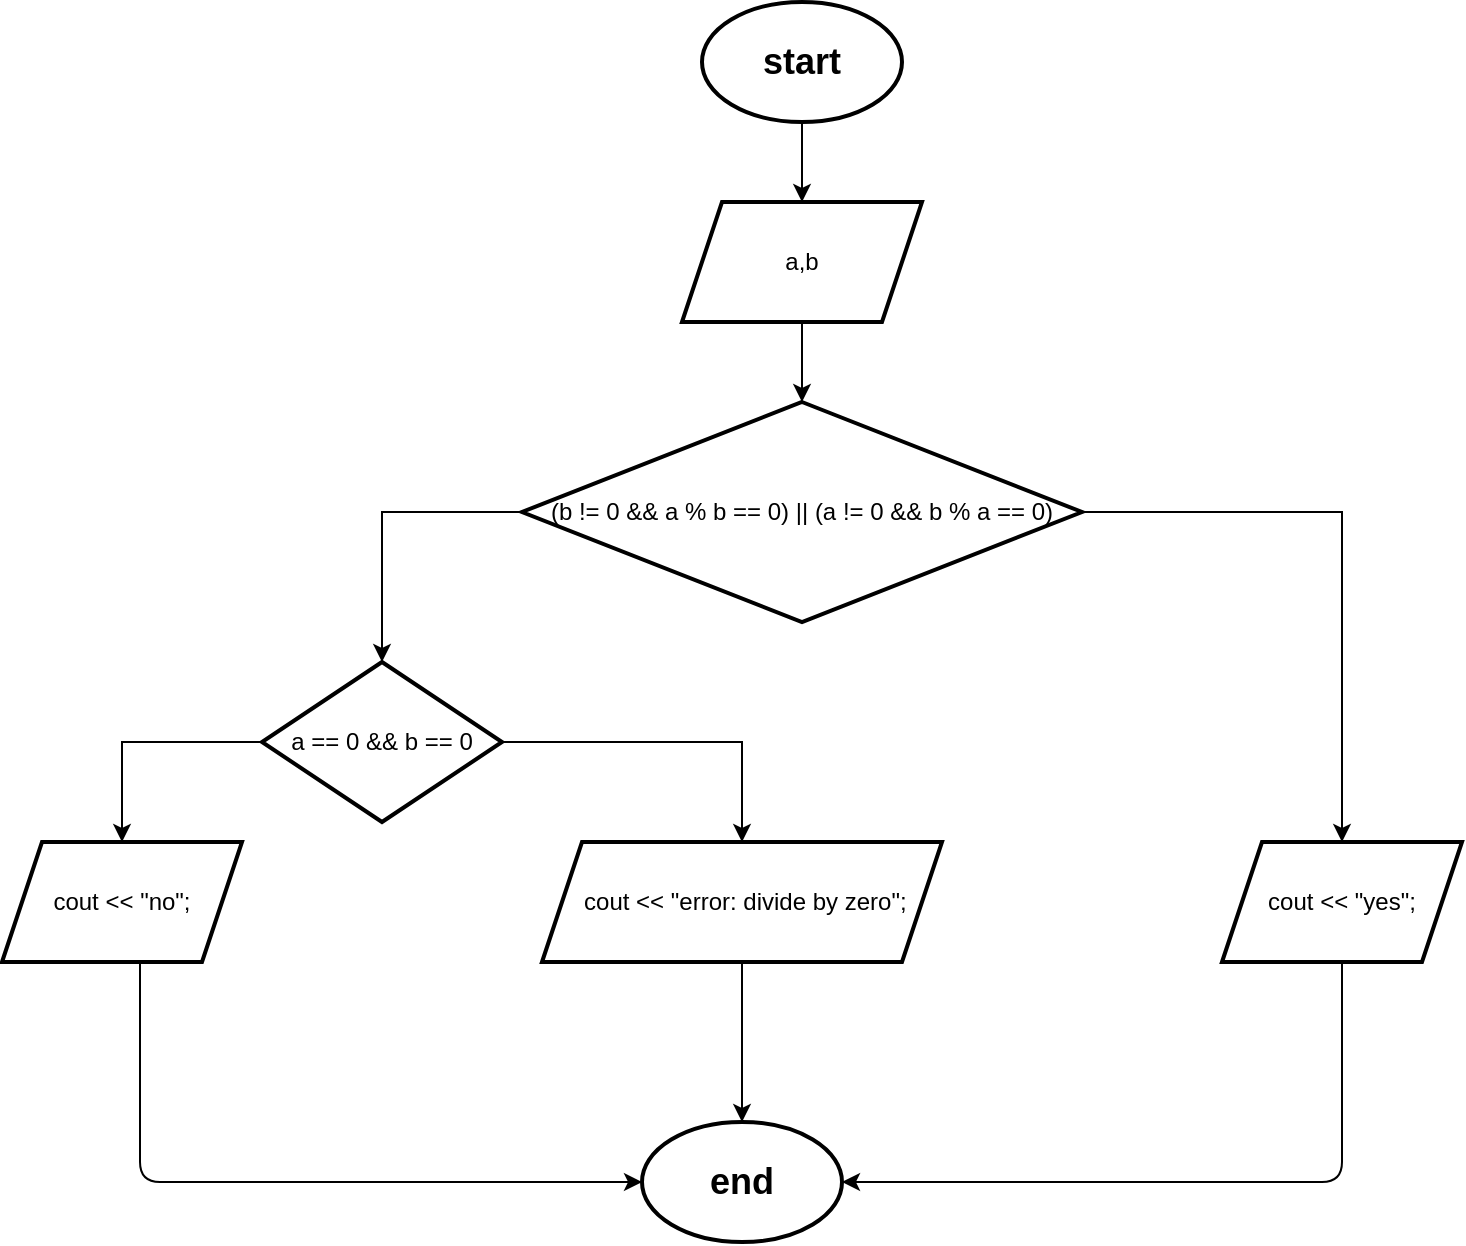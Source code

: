 <mxfile version="13.9.9" type="device"><diagram id="hz_1xVWIJJ9Y7v1-xSiC" name="Страница 1"><mxGraphModel dx="1595" dy="482" grid="1" gridSize="10" guides="1" tooltips="1" connect="1" arrows="1" fold="1" page="1" pageScale="1" pageWidth="827" pageHeight="1169" math="0" shadow="0"><root><mxCell id="0"/><mxCell id="1" parent="0"/><mxCell id="YfySuXSPkgGBz41-GY05-36" value="" style="edgeStyle=segmentEdgeStyle;endArrow=classic;html=1;fontSize=11;entryX=1;entryY=0.5;entryDx=0;entryDy=0;entryPerimeter=0;" edge="1" parent="1" target="YfySuXSPkgGBz41-GY05-27"><mxGeometry width="50" height="50" relative="1" as="geometry"><mxPoint x="660" y="550" as="sourcePoint"/><mxPoint x="610" y="600" as="targetPoint"/><Array as="points"><mxPoint x="670" y="550"/><mxPoint x="670" y="670"/></Array></mxGeometry></mxCell><mxCell id="YfySuXSPkgGBz41-GY05-35" value="" style="edgeStyle=segmentEdgeStyle;endArrow=classic;html=1;fontSize=11;entryX=0.5;entryY=0;entryDx=0;entryDy=0;entryPerimeter=0;" edge="1" parent="1" target="YfySuXSPkgGBz41-GY05-27"><mxGeometry width="50" height="50" relative="1" as="geometry"><mxPoint x="414" y="550" as="sourcePoint"/><mxPoint x="364" y="600" as="targetPoint"/></mxGeometry></mxCell><mxCell id="YfySuXSPkgGBz41-GY05-10" value="" style="edgeStyle=orthogonalEdgeStyle;rounded=0;orthogonalLoop=1;jettySize=auto;html=1;" edge="1" parent="1" source="YfySuXSPkgGBz41-GY05-8" target="YfySuXSPkgGBz41-GY05-9"><mxGeometry relative="1" as="geometry"/></mxCell><mxCell id="YfySuXSPkgGBz41-GY05-8" value="&lt;h2&gt;start&lt;/h2&gt;" style="strokeWidth=2;html=1;shape=mxgraph.flowchart.start_1;whiteSpace=wrap;" vertex="1" parent="1"><mxGeometry x="350" y="80" width="100" height="60" as="geometry"/></mxCell><mxCell id="YfySuXSPkgGBz41-GY05-13" value="" style="edgeStyle=orthogonalEdgeStyle;rounded=0;orthogonalLoop=1;jettySize=auto;html=1;" edge="1" parent="1" source="YfySuXSPkgGBz41-GY05-9" target="YfySuXSPkgGBz41-GY05-12"><mxGeometry relative="1" as="geometry"/></mxCell><mxCell id="YfySuXSPkgGBz41-GY05-9" value="a,b" style="shape=parallelogram;perimeter=parallelogramPerimeter;whiteSpace=wrap;html=1;fixedSize=1;strokeWidth=2;" vertex="1" parent="1"><mxGeometry x="340" y="180" width="120" height="60" as="geometry"/></mxCell><mxCell id="YfySuXSPkgGBz41-GY05-16" value="" style="edgeStyle=orthogonalEdgeStyle;rounded=0;orthogonalLoop=1;jettySize=auto;html=1;" edge="1" parent="1" source="YfySuXSPkgGBz41-GY05-12" target="YfySuXSPkgGBz41-GY05-15"><mxGeometry relative="1" as="geometry"/></mxCell><mxCell id="YfySuXSPkgGBz41-GY05-18" value="" style="edgeStyle=orthogonalEdgeStyle;rounded=0;orthogonalLoop=1;jettySize=auto;html=1;" edge="1" parent="1" source="YfySuXSPkgGBz41-GY05-12" target="YfySuXSPkgGBz41-GY05-17"><mxGeometry relative="1" as="geometry"/></mxCell><mxCell id="YfySuXSPkgGBz41-GY05-12" value="(b != 0 &amp;&amp; a % b == 0) || (a != 0 &amp;&amp; b % a == 0)" style="rhombus;whiteSpace=wrap;html=1;strokeWidth=2;" vertex="1" parent="1"><mxGeometry x="260" y="280" width="280" height="110" as="geometry"/></mxCell><mxCell id="YfySuXSPkgGBz41-GY05-15" value="cout &amp;lt;&amp;lt; &quot;yes&quot;;" style="shape=parallelogram;perimeter=parallelogramPerimeter;whiteSpace=wrap;html=1;fixedSize=1;strokeWidth=2;" vertex="1" parent="1"><mxGeometry x="610" y="500" width="120" height="60" as="geometry"/></mxCell><mxCell id="YfySuXSPkgGBz41-GY05-21" value="" style="edgeStyle=orthogonalEdgeStyle;rounded=0;orthogonalLoop=1;jettySize=auto;html=1;" edge="1" parent="1" source="YfySuXSPkgGBz41-GY05-17" target="YfySuXSPkgGBz41-GY05-20"><mxGeometry relative="1" as="geometry"/></mxCell><mxCell id="YfySuXSPkgGBz41-GY05-23" value="" style="edgeStyle=orthogonalEdgeStyle;rounded=0;orthogonalLoop=1;jettySize=auto;html=1;" edge="1" parent="1" source="YfySuXSPkgGBz41-GY05-17" target="YfySuXSPkgGBz41-GY05-22"><mxGeometry relative="1" as="geometry"/></mxCell><mxCell id="YfySuXSPkgGBz41-GY05-17" value="a == 0 &amp;amp;&amp;amp; b == 0" style="rhombus;whiteSpace=wrap;html=1;strokeWidth=2;" vertex="1" parent="1"><mxGeometry x="130" y="410" width="120" height="80" as="geometry"/></mxCell><mxCell id="YfySuXSPkgGBz41-GY05-20" value="&amp;nbsp;cout &amp;lt;&amp;lt; &quot;error: divide by zero&quot;;" style="shape=parallelogram;perimeter=parallelogramPerimeter;whiteSpace=wrap;html=1;fixedSize=1;strokeWidth=2;" vertex="1" parent="1"><mxGeometry x="270" y="500" width="200" height="60" as="geometry"/></mxCell><mxCell id="YfySuXSPkgGBz41-GY05-22" value="cout &amp;lt;&amp;lt; &quot;no&quot;;" style="shape=parallelogram;perimeter=parallelogramPerimeter;whiteSpace=wrap;html=1;fixedSize=1;strokeWidth=2;" vertex="1" parent="1"><mxGeometry y="500" width="120" height="60" as="geometry"/></mxCell><mxCell id="YfySuXSPkgGBz41-GY05-27" value="&lt;h2&gt;end&lt;/h2&gt;" style="strokeWidth=2;html=1;shape=mxgraph.flowchart.start_1;whiteSpace=wrap;" vertex="1" parent="1"><mxGeometry x="320" y="640" width="100" height="60" as="geometry"/></mxCell><mxCell id="YfySuXSPkgGBz41-GY05-34" value="" style="edgeStyle=segmentEdgeStyle;endArrow=classic;html=1;fontSize=11;exitX=0.575;exitY=0.994;exitDx=0;exitDy=0;exitPerimeter=0;entryX=0;entryY=0.5;entryDx=0;entryDy=0;entryPerimeter=0;" edge="1" parent="1" source="YfySuXSPkgGBz41-GY05-22" target="YfySuXSPkgGBz41-GY05-27"><mxGeometry width="50" height="50" relative="1" as="geometry"><mxPoint x="90" y="610" as="sourcePoint"/><mxPoint x="69" y="730" as="targetPoint"/><Array as="points"><mxPoint x="69" y="670"/></Array></mxGeometry></mxCell></root></mxGraphModel></diagram></mxfile>